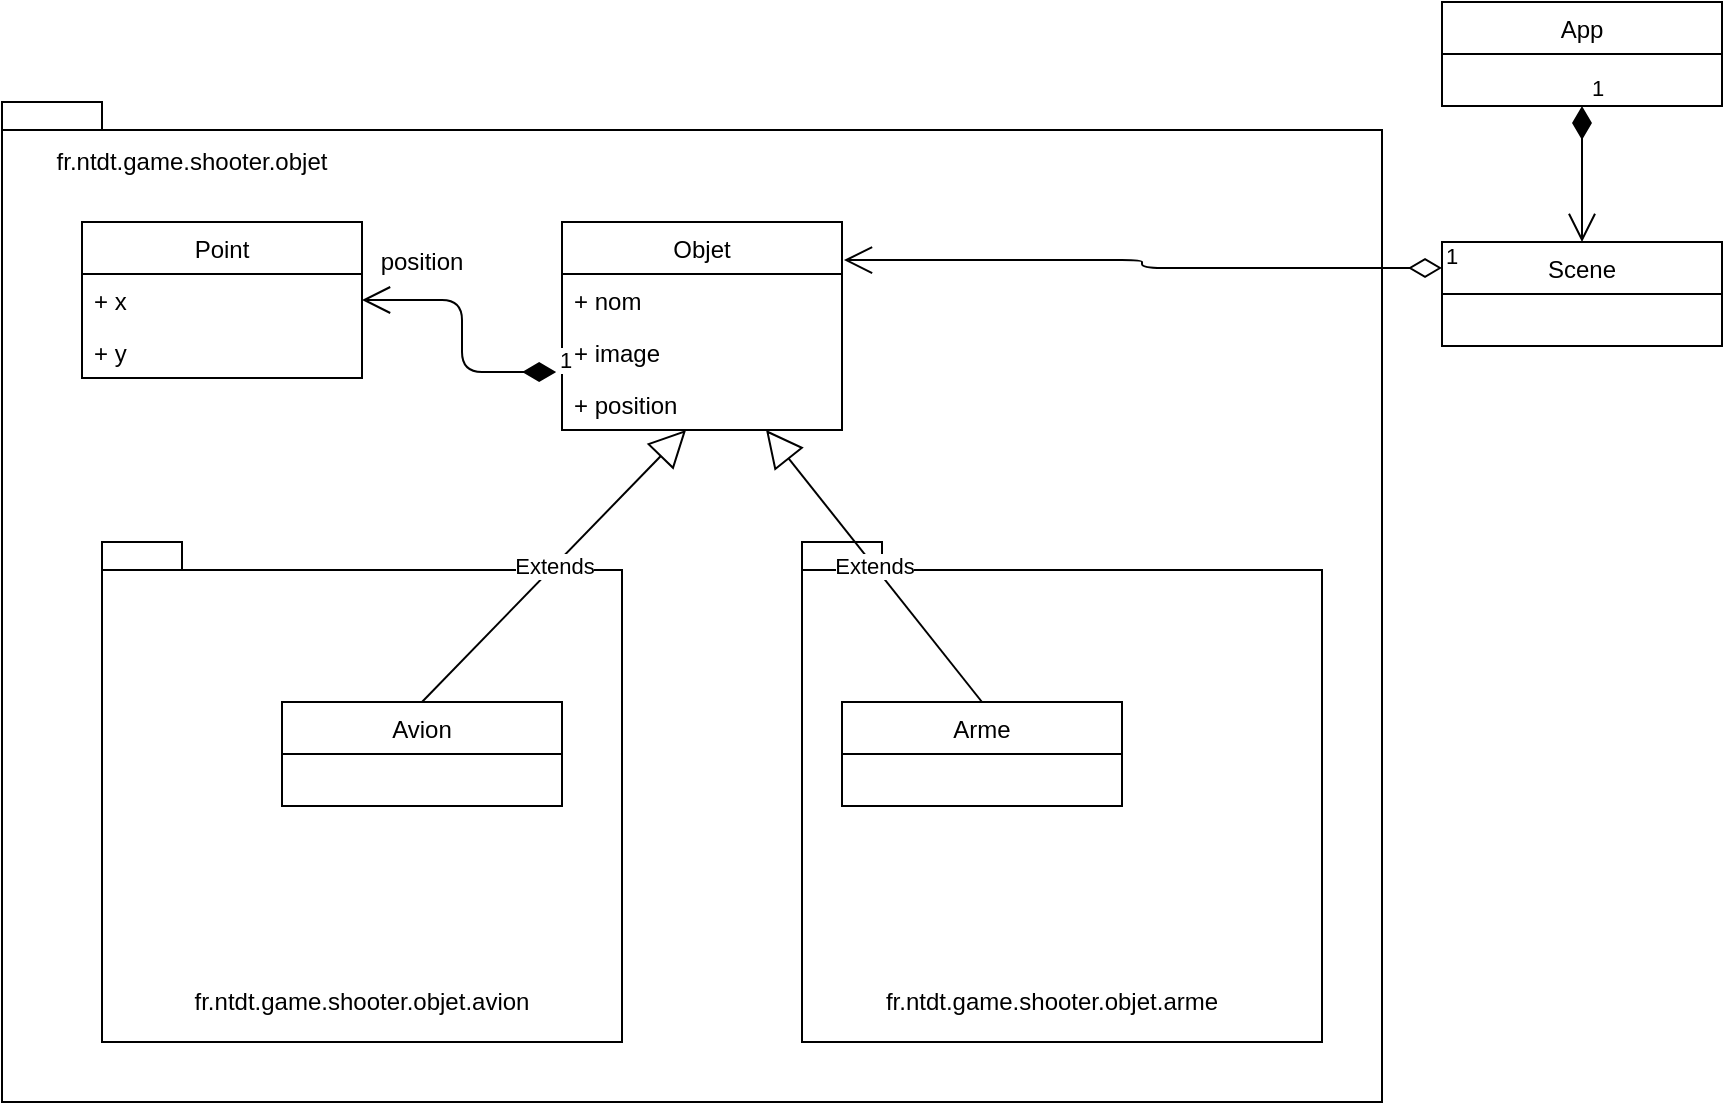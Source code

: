 <mxfile version="14.5.1" type="device"><diagram name="Page-1" id="e7e014a7-5840-1c2e-5031-d8a46d1fe8dd"><mxGraphModel dx="872" dy="540" grid="1" gridSize="10" guides="1" tooltips="1" connect="1" arrows="1" fold="1" page="1" pageScale="1" pageWidth="1169" pageHeight="826" background="#ffffff" math="0" shadow="0"><root><mxCell id="0"/><mxCell id="1" parent="0"/><mxCell id="l8tGwG25r455qVIXpg9s-87" value="" style="shape=folder;fontStyle=1;spacingTop=10;tabWidth=40;tabHeight=14;tabPosition=left;html=1;" vertex="1" parent="1"><mxGeometry x="280" y="230" width="690" height="500" as="geometry"/></mxCell><mxCell id="l8tGwG25r455qVIXpg9s-86" value="" style="shape=folder;fontStyle=1;spacingTop=10;tabWidth=40;tabHeight=14;tabPosition=left;html=1;" vertex="1" parent="1"><mxGeometry x="680" y="450" width="260" height="250" as="geometry"/></mxCell><mxCell id="l8tGwG25r455qVIXpg9s-85" value="" style="shape=folder;fontStyle=1;spacingTop=10;tabWidth=40;tabHeight=14;tabPosition=left;html=1;" vertex="1" parent="1"><mxGeometry x="330" y="450" width="260" height="250" as="geometry"/></mxCell><mxCell id="l8tGwG25r455qVIXpg9s-41" value="Objet" style="swimlane;fontStyle=0;childLayout=stackLayout;horizontal=1;startSize=26;fillColor=none;horizontalStack=0;resizeParent=1;resizeParentMax=0;resizeLast=0;collapsible=1;marginBottom=0;" vertex="1" parent="1"><mxGeometry x="560" y="290" width="140" height="104" as="geometry"/></mxCell><mxCell id="l8tGwG25r455qVIXpg9s-42" value="+ nom" style="text;strokeColor=none;fillColor=none;align=left;verticalAlign=top;spacingLeft=4;spacingRight=4;overflow=hidden;rotatable=0;points=[[0,0.5],[1,0.5]];portConstraint=eastwest;" vertex="1" parent="l8tGwG25r455qVIXpg9s-41"><mxGeometry y="26" width="140" height="26" as="geometry"/></mxCell><mxCell id="l8tGwG25r455qVIXpg9s-43" value="+ image&#10;" style="text;strokeColor=none;fillColor=none;align=left;verticalAlign=top;spacingLeft=4;spacingRight=4;overflow=hidden;rotatable=0;points=[[0,0.5],[1,0.5]];portConstraint=eastwest;" vertex="1" parent="l8tGwG25r455qVIXpg9s-41"><mxGeometry y="52" width="140" height="26" as="geometry"/></mxCell><mxCell id="l8tGwG25r455qVIXpg9s-44" value="+ position" style="text;strokeColor=none;fillColor=none;align=left;verticalAlign=top;spacingLeft=4;spacingRight=4;overflow=hidden;rotatable=0;points=[[0,0.5],[1,0.5]];portConstraint=eastwest;" vertex="1" parent="l8tGwG25r455qVIXpg9s-41"><mxGeometry y="78" width="140" height="26" as="geometry"/></mxCell><mxCell id="l8tGwG25r455qVIXpg9s-63" value="Scene" style="swimlane;fontStyle=0;childLayout=stackLayout;horizontal=1;startSize=26;fillColor=none;horizontalStack=0;resizeParent=1;resizeParentMax=0;resizeLast=0;collapsible=1;marginBottom=0;" vertex="1" parent="1"><mxGeometry x="1000" y="300" width="140" height="52" as="geometry"/></mxCell><mxCell id="l8tGwG25r455qVIXpg9s-71" value="Avion" style="swimlane;fontStyle=0;childLayout=stackLayout;horizontal=1;startSize=26;fillColor=none;horizontalStack=0;resizeParent=1;resizeParentMax=0;resizeLast=0;collapsible=1;marginBottom=0;" vertex="1" parent="1"><mxGeometry x="420" y="530" width="140" height="52" as="geometry"/></mxCell><mxCell id="l8tGwG25r455qVIXpg9s-75" value="Extends" style="endArrow=block;endSize=16;endFill=0;html=1;entryX=0.443;entryY=1;entryDx=0;entryDy=0;entryPerimeter=0;exitX=0.5;exitY=0;exitDx=0;exitDy=0;" edge="1" parent="1" source="l8tGwG25r455qVIXpg9s-71" target="l8tGwG25r455qVIXpg9s-44"><mxGeometry width="160" relative="1" as="geometry"><mxPoint x="630" y="510" as="sourcePoint"/><mxPoint x="560" y="460" as="targetPoint"/></mxGeometry></mxCell><mxCell id="l8tGwG25r455qVIXpg9s-76" value="Arme" style="swimlane;fontStyle=0;childLayout=stackLayout;horizontal=1;startSize=26;fillColor=none;horizontalStack=0;resizeParent=1;resizeParentMax=0;resizeLast=0;collapsible=1;marginBottom=0;" vertex="1" parent="1"><mxGeometry x="700" y="530" width="140" height="52" as="geometry"/></mxCell><mxCell id="l8tGwG25r455qVIXpg9s-80" value="Extends" style="endArrow=block;endSize=16;endFill=0;html=1;entryX=0.443;entryY=1;entryDx=0;entryDy=0;entryPerimeter=0;exitX=0.5;exitY=0;exitDx=0;exitDy=0;" edge="1" parent="1" source="l8tGwG25r455qVIXpg9s-76"><mxGeometry width="160" relative="1" as="geometry"><mxPoint x="530" y="530" as="sourcePoint"/><mxPoint x="662.02" y="394" as="targetPoint"/></mxGeometry></mxCell><mxCell id="l8tGwG25r455qVIXpg9s-81" value="1" style="endArrow=open;html=1;endSize=12;startArrow=diamondThin;startSize=14;startFill=0;edgeStyle=orthogonalEdgeStyle;align=left;verticalAlign=bottom;entryX=1.007;entryY=0.183;entryDx=0;entryDy=0;entryPerimeter=0;exitX=0;exitY=0.25;exitDx=0;exitDy=0;" edge="1" parent="1" source="l8tGwG25r455qVIXpg9s-63" target="l8tGwG25r455qVIXpg9s-41"><mxGeometry x="-1" y="3" relative="1" as="geometry"><mxPoint x="730" y="220" as="sourcePoint"/><mxPoint x="890" y="220" as="targetPoint"/></mxGeometry></mxCell><mxCell id="l8tGwG25r455qVIXpg9s-83" value="App" style="swimlane;fontStyle=0;childLayout=stackLayout;horizontal=1;startSize=26;fillColor=none;horizontalStack=0;resizeParent=1;resizeParentMax=0;resizeLast=0;collapsible=1;marginBottom=0;" vertex="1" parent="1"><mxGeometry x="1000" y="180" width="140" height="52" as="geometry"/></mxCell><mxCell id="l8tGwG25r455qVIXpg9s-84" value="1" style="endArrow=open;html=1;endSize=12;startArrow=diamondThin;startSize=14;startFill=1;edgeStyle=orthogonalEdgeStyle;align=left;verticalAlign=bottom;exitX=0.5;exitY=1;exitDx=0;exitDy=0;entryX=0.5;entryY=0;entryDx=0;entryDy=0;" edge="1" parent="1" source="l8tGwG25r455qVIXpg9s-83" target="l8tGwG25r455qVIXpg9s-63"><mxGeometry x="-1" y="3" relative="1" as="geometry"><mxPoint x="1080" y="250" as="sourcePoint"/><mxPoint x="1240" y="250" as="targetPoint"/></mxGeometry></mxCell><mxCell id="l8tGwG25r455qVIXpg9s-88" value="fr.ntdt.game.shooter.objet" style="text;html=1;strokeColor=none;fillColor=none;align=center;verticalAlign=middle;whiteSpace=wrap;rounded=0;" vertex="1" parent="1"><mxGeometry x="290" y="250" width="170" height="20" as="geometry"/></mxCell><mxCell id="l8tGwG25r455qVIXpg9s-89" value="fr.ntdt.game.shooter.objet.avion" style="text;html=1;strokeColor=none;fillColor=none;align=center;verticalAlign=middle;whiteSpace=wrap;rounded=0;" vertex="1" parent="1"><mxGeometry x="355" y="670" width="210" height="20" as="geometry"/></mxCell><mxCell id="l8tGwG25r455qVIXpg9s-90" value="fr.ntdt.game.shooter.objet.arme" style="text;html=1;strokeColor=none;fillColor=none;align=center;verticalAlign=middle;whiteSpace=wrap;rounded=0;" vertex="1" parent="1"><mxGeometry x="700" y="670" width="210" height="20" as="geometry"/></mxCell><mxCell id="l8tGwG25r455qVIXpg9s-91" value="Point" style="swimlane;fontStyle=0;childLayout=stackLayout;horizontal=1;startSize=26;fillColor=none;horizontalStack=0;resizeParent=1;resizeParentMax=0;resizeLast=0;collapsible=1;marginBottom=0;" vertex="1" parent="1"><mxGeometry x="320" y="290" width="140" height="78" as="geometry"/></mxCell><mxCell id="l8tGwG25r455qVIXpg9s-92" value="+ x" style="text;strokeColor=none;fillColor=none;align=left;verticalAlign=top;spacingLeft=4;spacingRight=4;overflow=hidden;rotatable=0;points=[[0,0.5],[1,0.5]];portConstraint=eastwest;" vertex="1" parent="l8tGwG25r455qVIXpg9s-91"><mxGeometry y="26" width="140" height="26" as="geometry"/></mxCell><mxCell id="l8tGwG25r455qVIXpg9s-93" value="+ y&#10;" style="text;strokeColor=none;fillColor=none;align=left;verticalAlign=top;spacingLeft=4;spacingRight=4;overflow=hidden;rotatable=0;points=[[0,0.5],[1,0.5]];portConstraint=eastwest;" vertex="1" parent="l8tGwG25r455qVIXpg9s-91"><mxGeometry y="52" width="140" height="26" as="geometry"/></mxCell><mxCell id="l8tGwG25r455qVIXpg9s-95" value="1" style="endArrow=open;html=1;endSize=12;startArrow=diamondThin;startSize=14;startFill=1;edgeStyle=orthogonalEdgeStyle;align=left;verticalAlign=bottom;exitX=-0.021;exitY=0.885;exitDx=0;exitDy=0;exitPerimeter=0;entryX=1;entryY=0.5;entryDx=0;entryDy=0;" edge="1" parent="1" source="l8tGwG25r455qVIXpg9s-43" target="l8tGwG25r455qVIXpg9s-92"><mxGeometry x="-1" y="3" relative="1" as="geometry"><mxPoint x="320" y="400" as="sourcePoint"/><mxPoint x="480" y="400" as="targetPoint"/></mxGeometry></mxCell><mxCell id="l8tGwG25r455qVIXpg9s-98" value="position" style="text;html=1;strokeColor=none;fillColor=none;align=center;verticalAlign=middle;whiteSpace=wrap;rounded=0;" vertex="1" parent="1"><mxGeometry x="470" y="300" width="40" height="20" as="geometry"/></mxCell></root></mxGraphModel></diagram></mxfile>
